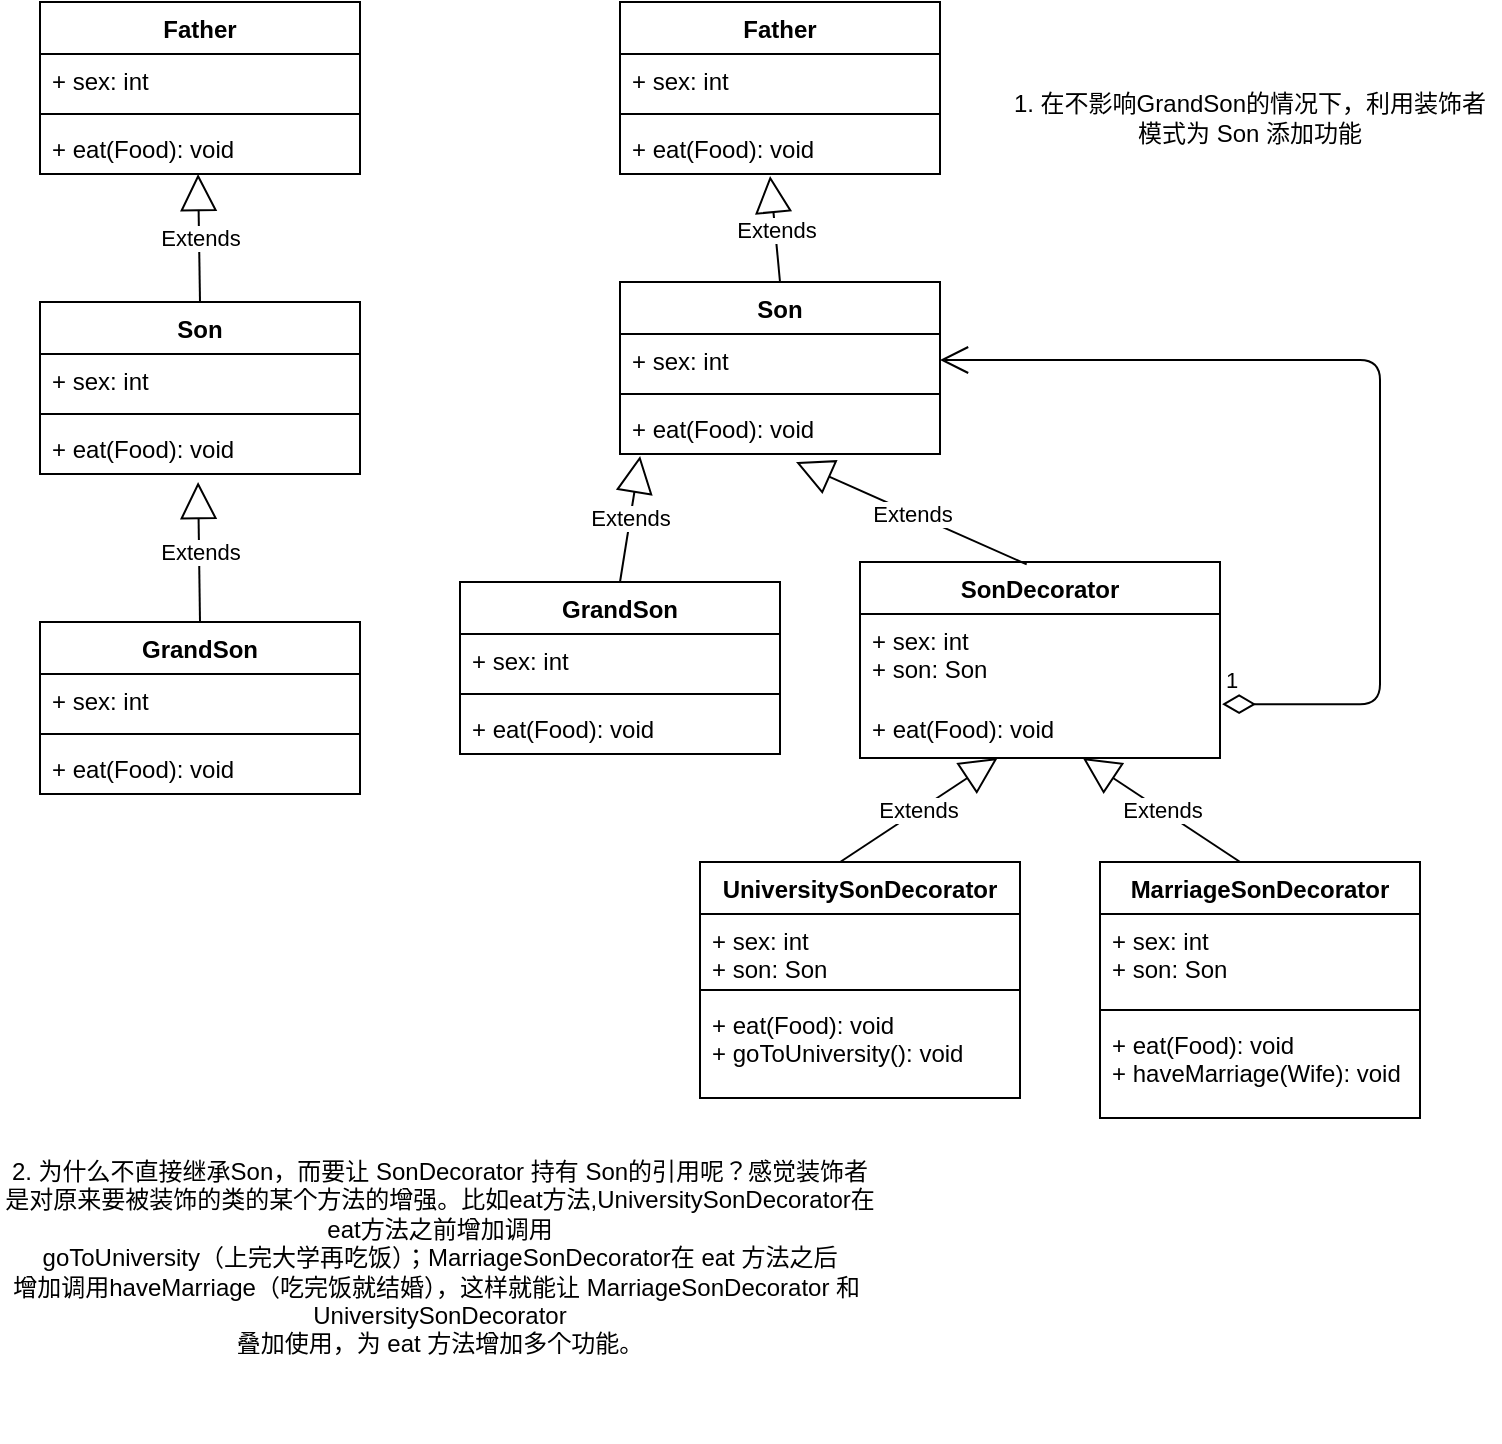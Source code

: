 <mxfile version="12.1.3" type="github" pages="1"><diagram id="KeiYKc3z5VQT8jV95mJ_" name="Page-1"><mxGraphModel dx="868" dy="460" grid="1" gridSize="10" guides="1" tooltips="1" connect="1" arrows="1" fold="1" page="1" pageScale="1" pageWidth="827" pageHeight="1169" math="0" shadow="0"><root><mxCell id="0"/><mxCell id="1" parent="0"/><mxCell id="DjgbBXw5N8hv1R7Y44hj-1" value="Father" style="swimlane;fontStyle=1;align=center;verticalAlign=top;childLayout=stackLayout;horizontal=1;startSize=26;horizontalStack=0;resizeParent=1;resizeParentMax=0;resizeLast=0;collapsible=1;marginBottom=0;" vertex="1" parent="1"><mxGeometry x="80" y="40" width="160" height="86" as="geometry"/></mxCell><mxCell id="DjgbBXw5N8hv1R7Y44hj-2" value="+ sex: int" style="text;strokeColor=none;fillColor=none;align=left;verticalAlign=top;spacingLeft=4;spacingRight=4;overflow=hidden;rotatable=0;points=[[0,0.5],[1,0.5]];portConstraint=eastwest;" vertex="1" parent="DjgbBXw5N8hv1R7Y44hj-1"><mxGeometry y="26" width="160" height="26" as="geometry"/></mxCell><mxCell id="DjgbBXw5N8hv1R7Y44hj-3" value="" style="line;strokeWidth=1;fillColor=none;align=left;verticalAlign=middle;spacingTop=-1;spacingLeft=3;spacingRight=3;rotatable=0;labelPosition=right;points=[];portConstraint=eastwest;" vertex="1" parent="DjgbBXw5N8hv1R7Y44hj-1"><mxGeometry y="52" width="160" height="8" as="geometry"/></mxCell><mxCell id="DjgbBXw5N8hv1R7Y44hj-4" value="+ eat(Food): void" style="text;strokeColor=none;fillColor=none;align=left;verticalAlign=top;spacingLeft=4;spacingRight=4;overflow=hidden;rotatable=0;points=[[0,0.5],[1,0.5]];portConstraint=eastwest;" vertex="1" parent="DjgbBXw5N8hv1R7Y44hj-1"><mxGeometry y="60" width="160" height="26" as="geometry"/></mxCell><mxCell id="DjgbBXw5N8hv1R7Y44hj-5" value="Son" style="swimlane;fontStyle=1;align=center;verticalAlign=top;childLayout=stackLayout;horizontal=1;startSize=26;horizontalStack=0;resizeParent=1;resizeParentMax=0;resizeLast=0;collapsible=1;marginBottom=0;" vertex="1" parent="1"><mxGeometry x="80" y="190" width="160" height="86" as="geometry"/></mxCell><mxCell id="DjgbBXw5N8hv1R7Y44hj-6" value="+ sex: int" style="text;strokeColor=none;fillColor=none;align=left;verticalAlign=top;spacingLeft=4;spacingRight=4;overflow=hidden;rotatable=0;points=[[0,0.5],[1,0.5]];portConstraint=eastwest;" vertex="1" parent="DjgbBXw5N8hv1R7Y44hj-5"><mxGeometry y="26" width="160" height="26" as="geometry"/></mxCell><mxCell id="DjgbBXw5N8hv1R7Y44hj-7" value="" style="line;strokeWidth=1;fillColor=none;align=left;verticalAlign=middle;spacingTop=-1;spacingLeft=3;spacingRight=3;rotatable=0;labelPosition=right;points=[];portConstraint=eastwest;" vertex="1" parent="DjgbBXw5N8hv1R7Y44hj-5"><mxGeometry y="52" width="160" height="8" as="geometry"/></mxCell><mxCell id="DjgbBXw5N8hv1R7Y44hj-8" value="+ eat(Food): void" style="text;strokeColor=none;fillColor=none;align=left;verticalAlign=top;spacingLeft=4;spacingRight=4;overflow=hidden;rotatable=0;points=[[0,0.5],[1,0.5]];portConstraint=eastwest;" vertex="1" parent="DjgbBXw5N8hv1R7Y44hj-5"><mxGeometry y="60" width="160" height="26" as="geometry"/></mxCell><mxCell id="DjgbBXw5N8hv1R7Y44hj-9" value="GrandSon" style="swimlane;fontStyle=1;align=center;verticalAlign=top;childLayout=stackLayout;horizontal=1;startSize=26;horizontalStack=0;resizeParent=1;resizeParentMax=0;resizeLast=0;collapsible=1;marginBottom=0;" vertex="1" parent="1"><mxGeometry x="80" y="350" width="160" height="86" as="geometry"/></mxCell><mxCell id="DjgbBXw5N8hv1R7Y44hj-10" value="+ sex: int" style="text;strokeColor=none;fillColor=none;align=left;verticalAlign=top;spacingLeft=4;spacingRight=4;overflow=hidden;rotatable=0;points=[[0,0.5],[1,0.5]];portConstraint=eastwest;" vertex="1" parent="DjgbBXw5N8hv1R7Y44hj-9"><mxGeometry y="26" width="160" height="26" as="geometry"/></mxCell><mxCell id="DjgbBXw5N8hv1R7Y44hj-11" value="" style="line;strokeWidth=1;fillColor=none;align=left;verticalAlign=middle;spacingTop=-1;spacingLeft=3;spacingRight=3;rotatable=0;labelPosition=right;points=[];portConstraint=eastwest;" vertex="1" parent="DjgbBXw5N8hv1R7Y44hj-9"><mxGeometry y="52" width="160" height="8" as="geometry"/></mxCell><mxCell id="DjgbBXw5N8hv1R7Y44hj-12" value="+ eat(Food): void" style="text;strokeColor=none;fillColor=none;align=left;verticalAlign=top;spacingLeft=4;spacingRight=4;overflow=hidden;rotatable=0;points=[[0,0.5],[1,0.5]];portConstraint=eastwest;" vertex="1" parent="DjgbBXw5N8hv1R7Y44hj-9"><mxGeometry y="60" width="160" height="26" as="geometry"/></mxCell><mxCell id="DjgbBXw5N8hv1R7Y44hj-13" value="Extends" style="endArrow=block;endSize=16;endFill=0;html=1;exitX=0.5;exitY=0;exitDx=0;exitDy=0;entryX=0.494;entryY=1;entryDx=0;entryDy=0;entryPerimeter=0;" edge="1" parent="1" source="DjgbBXw5N8hv1R7Y44hj-5" target="DjgbBXw5N8hv1R7Y44hj-4"><mxGeometry width="160" relative="1" as="geometry"><mxPoint x="310" y="135.5" as="sourcePoint"/><mxPoint x="170" y="137" as="targetPoint"/></mxGeometry></mxCell><mxCell id="DjgbBXw5N8hv1R7Y44hj-14" value="Extends" style="endArrow=block;endSize=16;endFill=0;html=1;exitX=0.5;exitY=0;exitDx=0;exitDy=0;entryX=0.494;entryY=1.154;entryDx=0;entryDy=0;entryPerimeter=0;" edge="1" parent="1" source="DjgbBXw5N8hv1R7Y44hj-9" target="DjgbBXw5N8hv1R7Y44hj-8"><mxGeometry width="160" relative="1" as="geometry"><mxPoint x="120" y="310" as="sourcePoint"/><mxPoint x="156" y="291" as="targetPoint"/></mxGeometry></mxCell><mxCell id="DjgbBXw5N8hv1R7Y44hj-15" value="Son" style="swimlane;fontStyle=1;align=center;verticalAlign=top;childLayout=stackLayout;horizontal=1;startSize=26;horizontalStack=0;resizeParent=1;resizeParentMax=0;resizeLast=0;collapsible=1;marginBottom=0;" vertex="1" parent="1"><mxGeometry x="370" y="180" width="160" height="86" as="geometry"/></mxCell><mxCell id="DjgbBXw5N8hv1R7Y44hj-16" value="+ sex: int" style="text;strokeColor=none;fillColor=none;align=left;verticalAlign=top;spacingLeft=4;spacingRight=4;overflow=hidden;rotatable=0;points=[[0,0.5],[1,0.5]];portConstraint=eastwest;" vertex="1" parent="DjgbBXw5N8hv1R7Y44hj-15"><mxGeometry y="26" width="160" height="26" as="geometry"/></mxCell><mxCell id="DjgbBXw5N8hv1R7Y44hj-17" value="" style="line;strokeWidth=1;fillColor=none;align=left;verticalAlign=middle;spacingTop=-1;spacingLeft=3;spacingRight=3;rotatable=0;labelPosition=right;points=[];portConstraint=eastwest;" vertex="1" parent="DjgbBXw5N8hv1R7Y44hj-15"><mxGeometry y="52" width="160" height="8" as="geometry"/></mxCell><mxCell id="DjgbBXw5N8hv1R7Y44hj-18" value="+ eat(Food): void" style="text;strokeColor=none;fillColor=none;align=left;verticalAlign=top;spacingLeft=4;spacingRight=4;overflow=hidden;rotatable=0;points=[[0,0.5],[1,0.5]];portConstraint=eastwest;" vertex="1" parent="DjgbBXw5N8hv1R7Y44hj-15"><mxGeometry y="60" width="160" height="26" as="geometry"/></mxCell><mxCell id="DjgbBXw5N8hv1R7Y44hj-19" value="SonDecorator" style="swimlane;fontStyle=1;align=center;verticalAlign=top;childLayout=stackLayout;horizontal=1;startSize=26;horizontalStack=0;resizeParent=1;resizeParentMax=0;resizeLast=0;collapsible=1;marginBottom=0;" vertex="1" parent="1"><mxGeometry x="490" y="320" width="180" height="98" as="geometry"/></mxCell><mxCell id="DjgbBXw5N8hv1R7Y44hj-20" value="+ sex: int&#10;+ son: Son&#10;&#10;" style="text;strokeColor=none;fillColor=none;align=left;verticalAlign=top;spacingLeft=4;spacingRight=4;overflow=hidden;rotatable=0;points=[[0,0.5],[1,0.5]];portConstraint=eastwest;" vertex="1" parent="DjgbBXw5N8hv1R7Y44hj-19"><mxGeometry y="26" width="180" height="44" as="geometry"/></mxCell><mxCell id="DjgbBXw5N8hv1R7Y44hj-21" value="" style="line;strokeWidth=1;fillColor=none;align=left;verticalAlign=middle;spacingTop=-1;spacingLeft=3;spacingRight=3;rotatable=0;labelPosition=right;points=[];portConstraint=eastwest;" vertex="1" parent="DjgbBXw5N8hv1R7Y44hj-19"><mxGeometry y="70" width="180" as="geometry"/></mxCell><mxCell id="DjgbBXw5N8hv1R7Y44hj-22" value="+ eat(Food): void" style="text;strokeColor=none;fillColor=none;align=left;verticalAlign=top;spacingLeft=4;spacingRight=4;overflow=hidden;rotatable=0;points=[[0,0.5],[1,0.5]];portConstraint=eastwest;" vertex="1" parent="DjgbBXw5N8hv1R7Y44hj-19"><mxGeometry y="70" width="180" height="28" as="geometry"/></mxCell><mxCell id="DjgbBXw5N8hv1R7Y44hj-23" value="Extends" style="endArrow=block;endSize=16;endFill=0;html=1;entryX=0.55;entryY=1.154;entryDx=0;entryDy=0;entryPerimeter=0;exitX=0.463;exitY=0.012;exitDx=0;exitDy=0;exitPerimeter=0;" edge="1" parent="1" source="DjgbBXw5N8hv1R7Y44hj-19" target="DjgbBXw5N8hv1R7Y44hj-18"><mxGeometry width="160" relative="1" as="geometry"><mxPoint x="370" y="330" as="sourcePoint"/><mxPoint x="530" y="330" as="targetPoint"/></mxGeometry></mxCell><mxCell id="DjgbBXw5N8hv1R7Y44hj-24" value="1" style="endArrow=open;html=1;endSize=12;startArrow=diamondThin;startSize=14;startFill=0;edgeStyle=orthogonalEdgeStyle;align=left;verticalAlign=bottom;entryX=1;entryY=0.5;entryDx=0;entryDy=0;exitX=1.006;exitY=0.038;exitDx=0;exitDy=0;exitPerimeter=0;" edge="1" parent="1" source="DjgbBXw5N8hv1R7Y44hj-22" target="DjgbBXw5N8hv1R7Y44hj-16"><mxGeometry x="-1" y="3" relative="1" as="geometry"><mxPoint x="580" y="370" as="sourcePoint"/><mxPoint x="730" y="240" as="targetPoint"/><Array as="points"><mxPoint x="750" y="391"/><mxPoint x="750" y="219"/></Array></mxGeometry></mxCell><mxCell id="DjgbBXw5N8hv1R7Y44hj-25" value="Father" style="swimlane;fontStyle=1;align=center;verticalAlign=top;childLayout=stackLayout;horizontal=1;startSize=26;horizontalStack=0;resizeParent=1;resizeParentMax=0;resizeLast=0;collapsible=1;marginBottom=0;" vertex="1" parent="1"><mxGeometry x="370" y="40" width="160" height="86" as="geometry"/></mxCell><mxCell id="DjgbBXw5N8hv1R7Y44hj-26" value="+ sex: int" style="text;strokeColor=none;fillColor=none;align=left;verticalAlign=top;spacingLeft=4;spacingRight=4;overflow=hidden;rotatable=0;points=[[0,0.5],[1,0.5]];portConstraint=eastwest;" vertex="1" parent="DjgbBXw5N8hv1R7Y44hj-25"><mxGeometry y="26" width="160" height="26" as="geometry"/></mxCell><mxCell id="DjgbBXw5N8hv1R7Y44hj-27" value="" style="line;strokeWidth=1;fillColor=none;align=left;verticalAlign=middle;spacingTop=-1;spacingLeft=3;spacingRight=3;rotatable=0;labelPosition=right;points=[];portConstraint=eastwest;" vertex="1" parent="DjgbBXw5N8hv1R7Y44hj-25"><mxGeometry y="52" width="160" height="8" as="geometry"/></mxCell><mxCell id="DjgbBXw5N8hv1R7Y44hj-28" value="+ eat(Food): void" style="text;strokeColor=none;fillColor=none;align=left;verticalAlign=top;spacingLeft=4;spacingRight=4;overflow=hidden;rotatable=0;points=[[0,0.5],[1,0.5]];portConstraint=eastwest;" vertex="1" parent="DjgbBXw5N8hv1R7Y44hj-25"><mxGeometry y="60" width="160" height="26" as="geometry"/></mxCell><mxCell id="DjgbBXw5N8hv1R7Y44hj-29" value="GrandSon" style="swimlane;fontStyle=1;align=center;verticalAlign=top;childLayout=stackLayout;horizontal=1;startSize=26;horizontalStack=0;resizeParent=1;resizeParentMax=0;resizeLast=0;collapsible=1;marginBottom=0;" vertex="1" parent="1"><mxGeometry x="290" y="330" width="160" height="86" as="geometry"/></mxCell><mxCell id="DjgbBXw5N8hv1R7Y44hj-30" value="+ sex: int" style="text;strokeColor=none;fillColor=none;align=left;verticalAlign=top;spacingLeft=4;spacingRight=4;overflow=hidden;rotatable=0;points=[[0,0.5],[1,0.5]];portConstraint=eastwest;" vertex="1" parent="DjgbBXw5N8hv1R7Y44hj-29"><mxGeometry y="26" width="160" height="26" as="geometry"/></mxCell><mxCell id="DjgbBXw5N8hv1R7Y44hj-31" value="" style="line;strokeWidth=1;fillColor=none;align=left;verticalAlign=middle;spacingTop=-1;spacingLeft=3;spacingRight=3;rotatable=0;labelPosition=right;points=[];portConstraint=eastwest;" vertex="1" parent="DjgbBXw5N8hv1R7Y44hj-29"><mxGeometry y="52" width="160" height="8" as="geometry"/></mxCell><mxCell id="DjgbBXw5N8hv1R7Y44hj-32" value="+ eat(Food): void" style="text;strokeColor=none;fillColor=none;align=left;verticalAlign=top;spacingLeft=4;spacingRight=4;overflow=hidden;rotatable=0;points=[[0,0.5],[1,0.5]];portConstraint=eastwest;" vertex="1" parent="DjgbBXw5N8hv1R7Y44hj-29"><mxGeometry y="60" width="160" height="26" as="geometry"/></mxCell><mxCell id="DjgbBXw5N8hv1R7Y44hj-33" value="Extends" style="endArrow=block;endSize=16;endFill=0;html=1;exitX=0.5;exitY=0;exitDx=0;exitDy=0;entryX=0.063;entryY=1.038;entryDx=0;entryDy=0;entryPerimeter=0;" edge="1" parent="1" source="DjgbBXw5N8hv1R7Y44hj-29" target="DjgbBXw5N8hv1R7Y44hj-18"><mxGeometry width="160" relative="1" as="geometry"><mxPoint x="320" y="520" as="sourcePoint"/><mxPoint x="359.04" y="490.004" as="targetPoint"/></mxGeometry></mxCell><mxCell id="DjgbBXw5N8hv1R7Y44hj-35" value="Extends" style="endArrow=block;endSize=16;endFill=0;html=1;exitX=0.5;exitY=0;exitDx=0;exitDy=0;entryX=0.469;entryY=1.038;entryDx=0;entryDy=0;entryPerimeter=0;" edge="1" parent="1" source="DjgbBXw5N8hv1R7Y44hj-15" target="DjgbBXw5N8hv1R7Y44hj-28"><mxGeometry width="160" relative="1" as="geometry"><mxPoint x="170" y="200" as="sourcePoint"/><mxPoint x="169.04" y="146" as="targetPoint"/></mxGeometry></mxCell><mxCell id="DjgbBXw5N8hv1R7Y44hj-36" value="UniversitySonDecorator" style="swimlane;fontStyle=1;align=center;verticalAlign=top;childLayout=stackLayout;horizontal=1;startSize=26;horizontalStack=0;resizeParent=1;resizeParentMax=0;resizeLast=0;collapsible=1;marginBottom=0;" vertex="1" parent="1"><mxGeometry x="410" y="470" width="160" height="118" as="geometry"/></mxCell><mxCell id="DjgbBXw5N8hv1R7Y44hj-37" value="+ sex: int&#10;+ son: Son&#10;&#10;" style="text;strokeColor=none;fillColor=none;align=left;verticalAlign=top;spacingLeft=4;spacingRight=4;overflow=hidden;rotatable=0;points=[[0,0.5],[1,0.5]];portConstraint=eastwest;" vertex="1" parent="DjgbBXw5N8hv1R7Y44hj-36"><mxGeometry y="26" width="160" height="34" as="geometry"/></mxCell><mxCell id="DjgbBXw5N8hv1R7Y44hj-38" value="" style="line;strokeWidth=1;fillColor=none;align=left;verticalAlign=middle;spacingTop=-1;spacingLeft=3;spacingRight=3;rotatable=0;labelPosition=right;points=[];portConstraint=eastwest;" vertex="1" parent="DjgbBXw5N8hv1R7Y44hj-36"><mxGeometry y="60" width="160" height="8" as="geometry"/></mxCell><mxCell id="DjgbBXw5N8hv1R7Y44hj-39" value="+ eat(Food): void&#10;+ goToUniversity(): void" style="text;strokeColor=none;fillColor=none;align=left;verticalAlign=top;spacingLeft=4;spacingRight=4;overflow=hidden;rotatable=0;points=[[0,0.5],[1,0.5]];portConstraint=eastwest;" vertex="1" parent="DjgbBXw5N8hv1R7Y44hj-36"><mxGeometry y="68" width="160" height="50" as="geometry"/></mxCell><mxCell id="DjgbBXw5N8hv1R7Y44hj-40" value="Extends" style="endArrow=block;endSize=16;endFill=0;html=1;exitX=0.438;exitY=0;exitDx=0;exitDy=0;exitPerimeter=0;" edge="1" parent="1" source="DjgbBXw5N8hv1R7Y44hj-36" target="DjgbBXw5N8hv1R7Y44hj-22"><mxGeometry width="160" relative="1" as="geometry"><mxPoint x="520" y="469.5" as="sourcePoint"/><mxPoint x="530.08" y="406.488" as="targetPoint"/></mxGeometry></mxCell><mxCell id="DjgbBXw5N8hv1R7Y44hj-41" value="MarriageSonDecorator" style="swimlane;fontStyle=1;align=center;verticalAlign=top;childLayout=stackLayout;horizontal=1;startSize=26;horizontalStack=0;resizeParent=1;resizeParentMax=0;resizeLast=0;collapsible=1;marginBottom=0;" vertex="1" parent="1"><mxGeometry x="610" y="470" width="160" height="128" as="geometry"/></mxCell><mxCell id="DjgbBXw5N8hv1R7Y44hj-42" value="+ sex: int&#10;+ son: Son&#10;&#10;" style="text;strokeColor=none;fillColor=none;align=left;verticalAlign=top;spacingLeft=4;spacingRight=4;overflow=hidden;rotatable=0;points=[[0,0.5],[1,0.5]];portConstraint=eastwest;" vertex="1" parent="DjgbBXw5N8hv1R7Y44hj-41"><mxGeometry y="26" width="160" height="44" as="geometry"/></mxCell><mxCell id="DjgbBXw5N8hv1R7Y44hj-43" value="" style="line;strokeWidth=1;fillColor=none;align=left;verticalAlign=middle;spacingTop=-1;spacingLeft=3;spacingRight=3;rotatable=0;labelPosition=right;points=[];portConstraint=eastwest;" vertex="1" parent="DjgbBXw5N8hv1R7Y44hj-41"><mxGeometry y="70" width="160" height="8" as="geometry"/></mxCell><mxCell id="DjgbBXw5N8hv1R7Y44hj-44" value="+ eat(Food): void&#10;+ haveMarriage(Wife): void" style="text;strokeColor=none;fillColor=none;align=left;verticalAlign=top;spacingLeft=4;spacingRight=4;overflow=hidden;rotatable=0;points=[[0,0.5],[1,0.5]];portConstraint=eastwest;" vertex="1" parent="DjgbBXw5N8hv1R7Y44hj-41"><mxGeometry y="78" width="160" height="50" as="geometry"/></mxCell><mxCell id="DjgbBXw5N8hv1R7Y44hj-45" value="Extends" style="endArrow=block;endSize=16;endFill=0;html=1;exitX=0.438;exitY=0;exitDx=0;exitDy=0;exitPerimeter=0;entryX=0.619;entryY=1;entryDx=0;entryDy=0;entryPerimeter=0;" edge="1" parent="1" source="DjgbBXw5N8hv1R7Y44hj-41" target="DjgbBXw5N8hv1R7Y44hj-22"><mxGeometry width="160" relative="1" as="geometry"><mxPoint x="710" y="469.5" as="sourcePoint"/><mxPoint x="748.374" y="406" as="targetPoint"/></mxGeometry></mxCell><mxCell id="DjgbBXw5N8hv1R7Y44hj-46" value="1. 在不影响GrandSon的情况下，利用装饰者模式为 Son 添加功能" style="text;html=1;strokeColor=none;fillColor=none;align=center;verticalAlign=middle;whiteSpace=wrap;rounded=0;" vertex="1" parent="1"><mxGeometry x="560" y="46" width="250" height="104" as="geometry"/></mxCell><mxCell id="DjgbBXw5N8hv1R7Y44hj-47" value="2. 为什么不直接继承Son，而要让 SonDecorator 持有 Son的引用呢？感觉装饰者是对原来要被装饰的类的某个方法的增强。比如eat方法,UniversitySonDecorator在eat方法之前增加调用&lt;span style=&quot;white-space: nowrap;&quot;&gt;goToUniversity（上完大学再吃饭）；MarriageSonDecorator在 eat 方法之后&lt;br&gt;增加调用&lt;/span&gt;&lt;span style=&quot;white-space: nowrap;&quot;&gt;haveMarriage（吃完饭就结婚），这样就能让&amp;nbsp;&lt;/span&gt;&lt;span style=&quot;white-space: nowrap;&quot;&gt;MarriageSonDecorator 和&amp;nbsp;&lt;br&gt;&lt;/span&gt;UniversitySonDecorator&lt;br&gt;&lt;span style=&quot;white-space: nowrap;&quot;&gt;叠加使用，为 eat 方法增加多个功能。&lt;br&gt;&lt;br&gt;&lt;/span&gt;" style="text;html=1;strokeColor=none;fillColor=none;align=center;verticalAlign=middle;whiteSpace=wrap;rounded=0;" vertex="1" parent="1"><mxGeometry x="60" y="590" width="440" height="170" as="geometry"/></mxCell></root></mxGraphModel></diagram></mxfile>